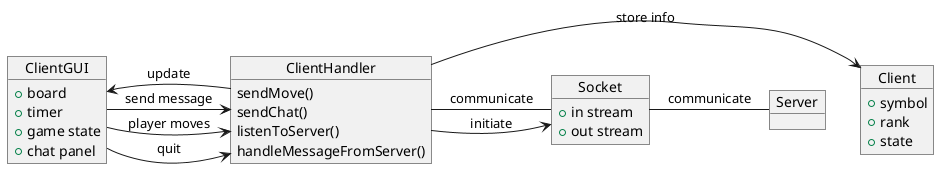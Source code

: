 @startuml
'https://plantuml.com/object-diagram

object ClientGUI{
+board
+timer
+game state
+chat panel
}
object ClientHandler{
sendMove()
sendChat()
listenToServer()
handleMessageFromServer()
}
object Client{
+symbol
+rank
+state
}
object Socket{
+in stream
+out stream
}
object Server{
}

ClientGUI -> ClientHandler: quit
ClientGUI -> ClientHandler: player moves
ClientGUI -> ClientHandler: send message

ClientHandler -> ClientGUI: update
ClientHandler -> Socket: initiate
ClientHandler -> Client: store info

Socket - Server: communicate
Socket - ClientHandler: communicate
@enduml
